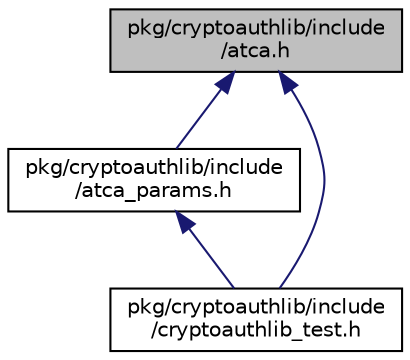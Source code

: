digraph "pkg/cryptoauthlib/include/atca.h"
{
 // LATEX_PDF_SIZE
  edge [fontname="Helvetica",fontsize="10",labelfontname="Helvetica",labelfontsize="10"];
  node [fontname="Helvetica",fontsize="10",shape=record];
  Node1 [label="pkg/cryptoauthlib/include\l/atca.h",height=0.2,width=0.4,color="black", fillcolor="grey75", style="filled", fontcolor="black",tooltip="Default addresses and device descriptor for CryptoAuth devices."];
  Node1 -> Node2 [dir="back",color="midnightblue",fontsize="10",style="solid",fontname="Helvetica"];
  Node2 [label="pkg/cryptoauthlib/include\l/atca_params.h",height=0.2,width=0.4,color="black", fillcolor="white", style="filled",URL="$atca__params_8h.html",tooltip="Default configuration for Microchip CryptoAuth devices."];
  Node2 -> Node3 [dir="back",color="midnightblue",fontsize="10",style="solid",fontname="Helvetica"];
  Node3 [label="pkg/cryptoauthlib/include\l/cryptoauthlib_test.h",height=0.2,width=0.4,color="black", fillcolor="white", style="filled",URL="$cryptoauthlib__test_8h.html",tooltip=" "];
  Node1 -> Node3 [dir="back",color="midnightblue",fontsize="10",style="solid",fontname="Helvetica"];
}
